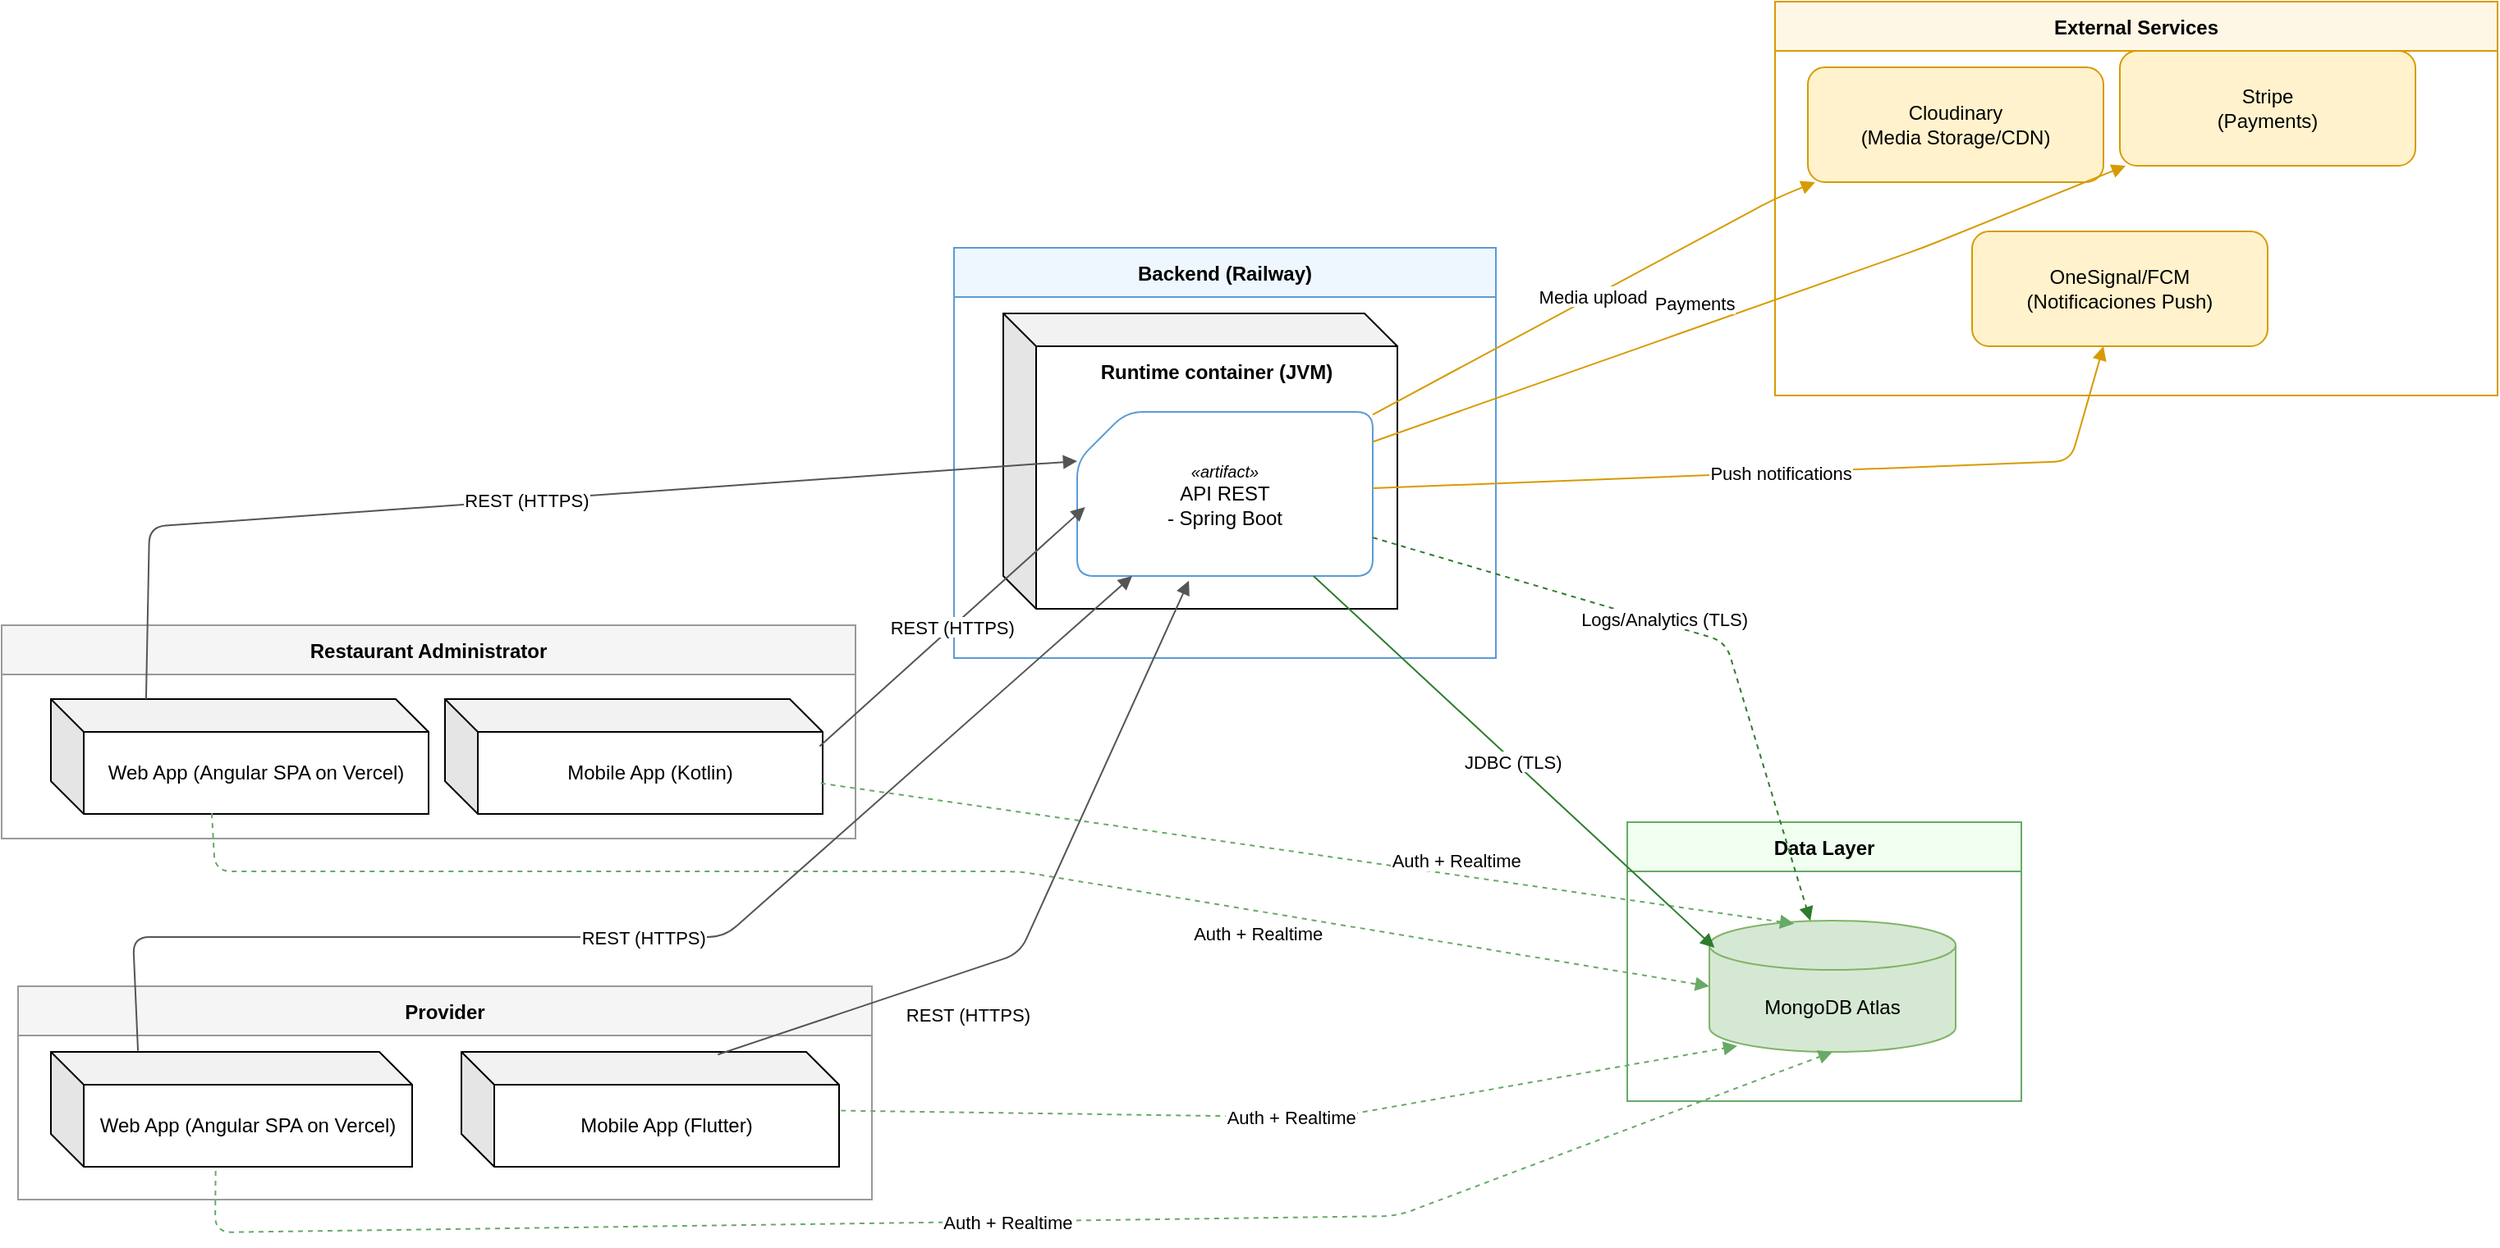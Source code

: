 <mxfile>
    <diagram id="8zdhC9HHEgQ_rZb6lmvf" name="Page-1">
        <mxGraphModel dx="1232" dy="991" grid="1" gridSize="10" guides="1" tooltips="1" connect="1" arrows="1" fold="1" page="1" pageScale="1" pageWidth="850" pageHeight="1100" math="0" shadow="0">
            <root>
                <mxCell id="0"/>
                <mxCell id="1" parent="0"/>
                <mxCell id="2" value="Restaurant Administrator" style="swimlane;fontStyle=1;startSize=30;fillColor=#f5f5f5;strokeColor=#999999;" parent="1" vertex="1">
                    <mxGeometry x="10" y="530" width="520" height="130" as="geometry"/>
                </mxCell>
                <mxCell id="38" value="&lt;span style=&quot;color: rgb(0, 0, 0);&quot;&gt;Web App (Angular SPA on Vercel)&lt;/span&gt;" style="shape=cube;whiteSpace=wrap;html=1;boundedLbl=1;backgroundOutline=1;darkOpacity=0.05;darkOpacity2=0.1;" parent="2" vertex="1">
                    <mxGeometry x="30" y="45" width="230" height="70" as="geometry"/>
                </mxCell>
                <mxCell id="42" value="&lt;span style=&quot;color: rgb(0, 0, 0);&quot;&gt;Mobile App (Kotlin)&lt;/span&gt;" style="shape=cube;whiteSpace=wrap;html=1;boundedLbl=1;backgroundOutline=1;darkOpacity=0.05;darkOpacity2=0.1;" parent="2" vertex="1">
                    <mxGeometry x="270" y="45" width="230" height="70" as="geometry"/>
                </mxCell>
                <mxCell id="5" value="Provider" style="swimlane;fontStyle=1;startSize=30;fillColor=#f5f5f5;strokeColor=#999999;" parent="1" vertex="1">
                    <mxGeometry x="20" y="750" width="520" height="130" as="geometry"/>
                </mxCell>
                <mxCell id="43" value="&lt;span style=&quot;color: rgb(0, 0, 0);&quot;&gt;Web App (Angular SPA on Vercel)&lt;/span&gt;" style="shape=cube;whiteSpace=wrap;html=1;boundedLbl=1;backgroundOutline=1;darkOpacity=0.05;darkOpacity2=0.1;" parent="5" vertex="1">
                    <mxGeometry x="20" y="40" width="220" height="70" as="geometry"/>
                </mxCell>
                <mxCell id="44" value="&lt;span style=&quot;color: rgb(0, 0, 0);&quot;&gt;Mobile App (Flutter)&lt;/span&gt;" style="shape=cube;whiteSpace=wrap;html=1;boundedLbl=1;backgroundOutline=1;darkOpacity=0.05;darkOpacity2=0.1;" parent="5" vertex="1">
                    <mxGeometry x="270" y="40" width="230" height="70" as="geometry"/>
                </mxCell>
                <mxCell id="8" value="Backend (Railway)" style="swimlane;fontStyle=1;startSize=30;fillColor=#eef7ff;strokeColor=#5b9bd5;" parent="1" vertex="1">
                    <mxGeometry x="590" y="300" width="330" height="250" as="geometry"/>
                </mxCell>
                <mxCell id="36" value="T" style="shape=cube;whiteSpace=wrap;html=1;boundedLbl=1;backgroundOutline=1;darkOpacity=0.05;darkOpacity2=0.1;" parent="8" vertex="1">
                    <mxGeometry x="30" y="40" width="240" height="180" as="geometry"/>
                </mxCell>
                <mxCell id="10" value="&lt;div&gt;&lt;span style=&quot;color: rgb(0, 0, 0); font-family: sans-serif; font-style: italic; text-align: start; text-wrap-mode: nowrap; background-color: light-dark(#ffffff, var(--ge-dark-color, #121212));&quot;&gt;&lt;font style=&quot;font-size: 10px;&quot;&gt;«artifact»&lt;/font&gt;&lt;/span&gt;&lt;/div&gt;&lt;div&gt;&lt;span style=&quot;background-color: transparent;&quot;&gt;API REST&lt;/span&gt;&lt;/div&gt;- Spring Boot" style="shape=card;rounded=1;whiteSpace=wrap;html=1;fillColor=#ffffff;strokeColor=#5b9bd5;" parent="8" vertex="1">
                    <mxGeometry x="75" y="100" width="180" height="100" as="geometry"/>
                </mxCell>
                <mxCell id="37" value="Runtime container (JVM)" style="text;align=center;verticalAlign=middle;rounded=0;fontColor=#000000;fontStyle=1" parent="8" vertex="1">
                    <mxGeometry x="80" y="60" width="160" height="30" as="geometry"/>
                </mxCell>
                <mxCell id="11" value="Data Layer" style="swimlane;fontStyle=1;startSize=30;fillColor=#f0fff0;strokeColor=#66aa66;" parent="1" vertex="1">
                    <mxGeometry x="1000" y="650" width="240" height="170" as="geometry"/>
                </mxCell>
                <mxCell id="39" value="&lt;span style=&quot;scrollbar-color: rgb(226, 226, 226) rgb(251, 251, 251); color: rgb(0, 0, 0);&quot;&gt;MongoDB Atlas&lt;/span&gt;" style="shape=cylinder3;whiteSpace=wrap;html=1;boundedLbl=1;backgroundOutline=1;size=15;fillColor=#d5e8d4;strokeColor=#82b366;" parent="11" vertex="1">
                    <mxGeometry x="50" y="60" width="150" height="80" as="geometry"/>
                </mxCell>
                <mxCell id="14" value="External Services" style="swimlane;fontStyle=1;startSize=30;fillColor=#fff7e6;strokeColor=#d79b00;" parent="1" vertex="1">
                    <mxGeometry x="1090" y="150" width="440" height="240" as="geometry"/>
                </mxCell>
                <mxCell id="15" value="Cloudinary&#xa;(Media Storage/CDN)" style="rounded=1;whiteSpace=wrap;html=1;fillColor=#fff2cc;strokeColor=#d79b00;" parent="14" vertex="1">
                    <mxGeometry x="20" y="40" width="180" height="70" as="geometry"/>
                </mxCell>
                <mxCell id="16" value="Stripe&lt;br&gt;(Payments)" style="rounded=1;whiteSpace=wrap;html=1;fillColor=#fff2cc;strokeColor=#d79b00;" parent="14" vertex="1">
                    <mxGeometry x="210" y="30" width="180" height="70" as="geometry"/>
                </mxCell>
                <mxCell id="18" value="OneSignal/FCM&#xa;(Notificaciones Push)" style="rounded=1;whiteSpace=wrap;html=1;fillColor=#fff2cc;strokeColor=#d79b00;" parent="14" vertex="1">
                    <mxGeometry x="120" y="140" width="180" height="70" as="geometry"/>
                </mxCell>
                <mxCell id="19" value="REST (HTTPS)" style="endArrow=block;strokeColor=#555555;entryX=0.027;entryY=0.58;entryDx=0;entryDy=0;entryPerimeter=0;exitX=0.992;exitY=0.411;exitDx=0;exitDy=0;exitPerimeter=0;" parent="1" source="42" target="10" edge="1">
                    <mxGeometry relative="1" as="geometry">
                        <mxPoint x="512.3" y="600.16" as="sourcePoint"/>
                        <Array as="points"/>
                    </mxGeometry>
                </mxCell>
                <mxCell id="20" value="REST (HTTPS)" style="endArrow=block;strokeColor=#555555;entryX=0;entryY=0;entryDx=0;entryDy=30;entryPerimeter=0;exitX=0.252;exitY=-0.001;exitDx=0;exitDy=0;exitPerimeter=0;" parent="1" source="38" target="10" edge="1">
                    <mxGeometry relative="1" as="geometry">
                        <mxPoint x="90" y="568" as="sourcePoint"/>
                        <mxPoint x="770" y="459" as="targetPoint"/>
                        <Array as="points">
                            <mxPoint x="100" y="470"/>
                        </Array>
                        <mxPoint as="offset"/>
                    </mxGeometry>
                </mxCell>
                <mxCell id="21" value="Auth + Realtime" style="dashed=1;endArrow=block;strokeColor=#66aa66;entryX=0.344;entryY=0.024;entryDx=0;entryDy=0;entryPerimeter=0;exitX=0.995;exitY=0.733;exitDx=0;exitDy=0;exitPerimeter=0;" parent="1" source="42" target="39" edge="1">
                    <mxGeometry x="0.303" y="9" relative="1" as="geometry">
                        <mxPoint x="510" y="615.832" as="sourcePoint"/>
                        <mxPoint x="1234.223" y="675.279" as="targetPoint"/>
                        <mxPoint as="offset"/>
                    </mxGeometry>
                </mxCell>
                <mxCell id="22" value="Auth + Realtime" style="dashed=1;endArrow=block;strokeColor=#66aa66;entryX=0;entryY=0.5;entryDx=0;entryDy=0;exitX=0.426;exitY=0.994;exitDx=0;exitDy=0;exitPerimeter=0;entryPerimeter=0;" parent="1" source="38" target="39" edge="1">
                    <mxGeometry x="0.419" y="-13" relative="1" as="geometry">
                        <mxPoint x="135" y="650" as="sourcePoint"/>
                        <mxPoint x="1190" y="720" as="targetPoint"/>
                        <Array as="points">
                            <mxPoint x="140" y="680"/>
                            <mxPoint x="630" y="680"/>
                        </Array>
                        <mxPoint as="offset"/>
                    </mxGeometry>
                </mxCell>
                <mxCell id="23" value="REST (HTTPS)" style="endArrow=block;strokeColor=#555555;exitX=0.241;exitY=-0.01;exitDx=0;exitDy=0;exitPerimeter=0;" parent="1" source="43" target="10" edge="1">
                    <mxGeometry relative="1" as="geometry">
                        <mxPoint x="87.5" y="790" as="sourcePoint"/>
                        <Array as="points">
                            <mxPoint x="90" y="720"/>
                            <mxPoint x="450" y="720"/>
                        </Array>
                    </mxGeometry>
                </mxCell>
                <mxCell id="24" value="REST (HTTPS)" style="endArrow=block;strokeColor=#555555;entryX=0.378;entryY=1.029;entryDx=0;entryDy=0;entryPerimeter=0;exitX=0.679;exitY=0.023;exitDx=0;exitDy=0;exitPerimeter=0;" parent="1" source="44" target="10" edge="1">
                    <mxGeometry x="-0.311" y="-25" relative="1" as="geometry">
                        <mxPoint x="452.5" y="790" as="sourcePoint"/>
                        <Array as="points">
                            <mxPoint x="630" y="730"/>
                        </Array>
                        <mxPoint as="offset"/>
                    </mxGeometry>
                </mxCell>
                <mxCell id="25" value="Auth + Realtime" style="dashed=1;endArrow=block;strokeColor=#66aa66;entryX=0.5;entryY=1;entryDx=0;entryDy=0;entryPerimeter=0;exitX=0.456;exitY=1.036;exitDx=0;exitDy=0;exitPerimeter=0;" parent="1" source="43" target="39" edge="1">
                    <mxGeometry relative="1" as="geometry">
                        <mxPoint x="260" y="850" as="sourcePoint"/>
                        <mxPoint x="1257.36" y="772.6" as="targetPoint"/>
                        <Array as="points">
                            <mxPoint x="140" y="900"/>
                            <mxPoint x="860" y="890"/>
                        </Array>
                    </mxGeometry>
                </mxCell>
                <mxCell id="26" value="Auth + Realtime" style="dashed=1;endArrow=block;strokeColor=#66aa66;entryX=0.114;entryY=0.954;entryDx=0;entryDy=0;entryPerimeter=0;exitX=1.005;exitY=0.511;exitDx=0;exitDy=0;exitPerimeter=0;" parent="1" source="44" target="39" edge="1">
                    <mxGeometry x="-0.001" relative="1" as="geometry">
                        <mxPoint x="510" y="824.831" as="sourcePoint"/>
                        <mxPoint x="1213.431" y="755.355" as="targetPoint"/>
                        <Array as="points">
                            <mxPoint x="820" y="830"/>
                        </Array>
                        <mxPoint as="offset"/>
                    </mxGeometry>
                </mxCell>
                <mxCell id="27" value="JDBC (TLS)" style="endArrow=block;strokeColor=#2d7d2d;entryX=0.021;entryY=0.206;entryDx=0;entryDy=0;entryPerimeter=0;" parent="1" source="10" target="39" edge="1">
                    <mxGeometry x="-0.002" relative="1" as="geometry">
                        <mxPoint x="1198.31" y="697.81" as="targetPoint"/>
                        <mxPoint as="offset"/>
                    </mxGeometry>
                </mxCell>
                <mxCell id="28" value="Logs/Analytics (TLS)" style="dashed=1;endArrow=block;strokeColor=#2d7d2d;entryX=0.41;entryY=0.001;entryDx=0;entryDy=0;entryPerimeter=0;" parent="1" source="10" target="39" edge="1">
                    <mxGeometry x="-0.081" y="3" relative="1" as="geometry">
                        <mxPoint x="1294" y="710" as="targetPoint"/>
                        <Array as="points">
                            <mxPoint x="1060" y="540"/>
                        </Array>
                        <mxPoint as="offset"/>
                    </mxGeometry>
                </mxCell>
                <mxCell id="29" value="Media upload" style="endArrow=block;strokeColor=#d79b00;" parent="1" source="10" target="15" edge="1">
                    <mxGeometry relative="1" as="geometry">
                        <Array as="points">
                            <mxPoint x="1090" y="270"/>
                        </Array>
                    </mxGeometry>
                </mxCell>
                <mxCell id="30" value="Payments" style="endArrow=block;strokeColor=#d79b00;" parent="1" source="10" target="16" edge="1">
                    <mxGeometry x="-0.122" y="15" relative="1" as="geometry">
                        <Array as="points">
                            <mxPoint x="1180" y="300"/>
                        </Array>
                        <mxPoint x="-1" y="1" as="offset"/>
                    </mxGeometry>
                </mxCell>
                <mxCell id="32" value="Push notifications" style="endArrow=block;strokeColor=#d79b00;" parent="1" source="10" target="18" edge="1">
                    <mxGeometry relative="1" as="geometry">
                        <Array as="points">
                            <mxPoint x="1270" y="430"/>
                        </Array>
                    </mxGeometry>
                </mxCell>
            </root>
        </mxGraphModel>
    </diagram>
</mxfile>